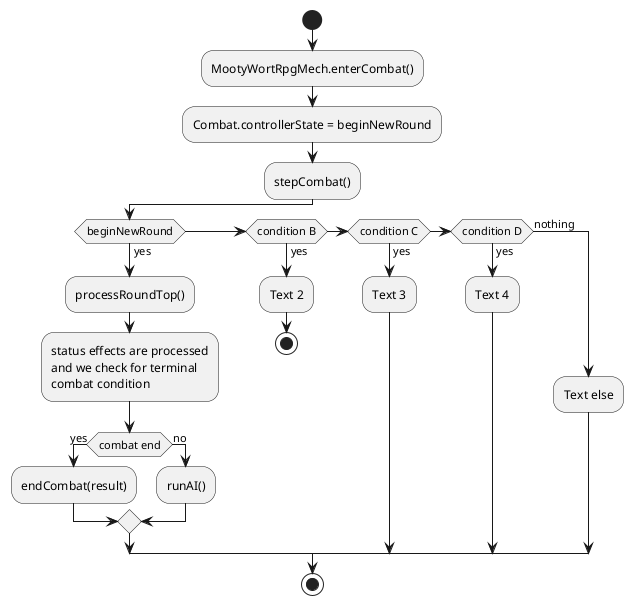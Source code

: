 /**
/'
Combat flow:
1. viewcontroller.enterCombat() sets up the Combat object
2. viewcontroller.stepCombat() in init state Combat.ControllerState.beginNewRound:
    1. state = combat.processRoundTop(): 
        1. status effects are processed and we check for victory/defeat condition
            1. if victory/defeat condition is detected: set state to Combat.ControllerState.processCombatResult
            2. otherwise: runAI() determines the enemy's action
    2. if state is not Combat.ControllerState.processCombatResult
        // todo: so wait, we're back at viewcontroller level?  How'd we get here?  Maybe stepCombat() fires off an async fn that calls it again, such that we've got a sort of main() with changing states, and control stays with the controller?
        1. combat.telegraphAction(enemychosenAbility) returns a telegraph string and we print to combat log
        2. populate player's command UI with available actions (frozen etc. status effect will gray normal ones out and add others, and things the player can't afford should be grayed out as well) 
        3. define onclick() cb functions for available command UI
            1. commands with sub command menus should display and populate child commands
            2. leaf node command elements should:
                1. analyze the relevant ability:
                    1. if the selected ability is singleTarget:
                        1. the command listitem onclick() will define onclick() for possible targets that runs the ability and advances combat
                        2. the player selects a target image:
                            1. run the ability on selected target
                            2. print result
                            3. set controller state to Combat.ControllerState.runEnemy
                            4. call viewcontroller.stepCombat() 
                    2. otherwise:
                        1. run the ability on appropriate target group
                        2. print result
                        3. set controller state to Combat.ControllerState.runEnemy
                        4. call viewcontroller.stepCombat() 
    3. if state is Combat.ControllerState.runEnemy:
        1. if the enemy is still alive and able to perform its selected ability:
            1. run enemy selected ability on selected target(s)
            2. print results
        2. otherwise: print that the enemy struggles futiley in some appropriate manner
        3. set controller state to Combat.ControllerState.beginNewRound
        4. call viewcontroller.stepCombat() todo: recursion?  maybe call an async fn who runs stepCombat, just so we can pop off the callstack and wait for event loop to hit us up again? 
    4. if state is Combat.ControllerState.processCombatResult: display victory/defeat message and put exit combat element in UI 

'/
@startuml
start
:MootyWortRpgMech.enterCombat();
:Combat.controllerState = beginNewRound;
:stepCombat();
if (beginNewRound) then (yes)
  :processRoundTop();
  :status effects are processed
  and we check for terminal 
  combat condition;
  if (combat end) then (yes)
  	:endCombat(result);
  else (no)
  	:runAI();
  endif
elseif (condition B) then (yes)
  :Text 2;
  stop
elseif (condition C) then (yes)
  :Text 3;
elseif (condition D) then (yes)
  :Text 4;
else (nothing)
  :Text else;
endif
stop
@enduml
 */